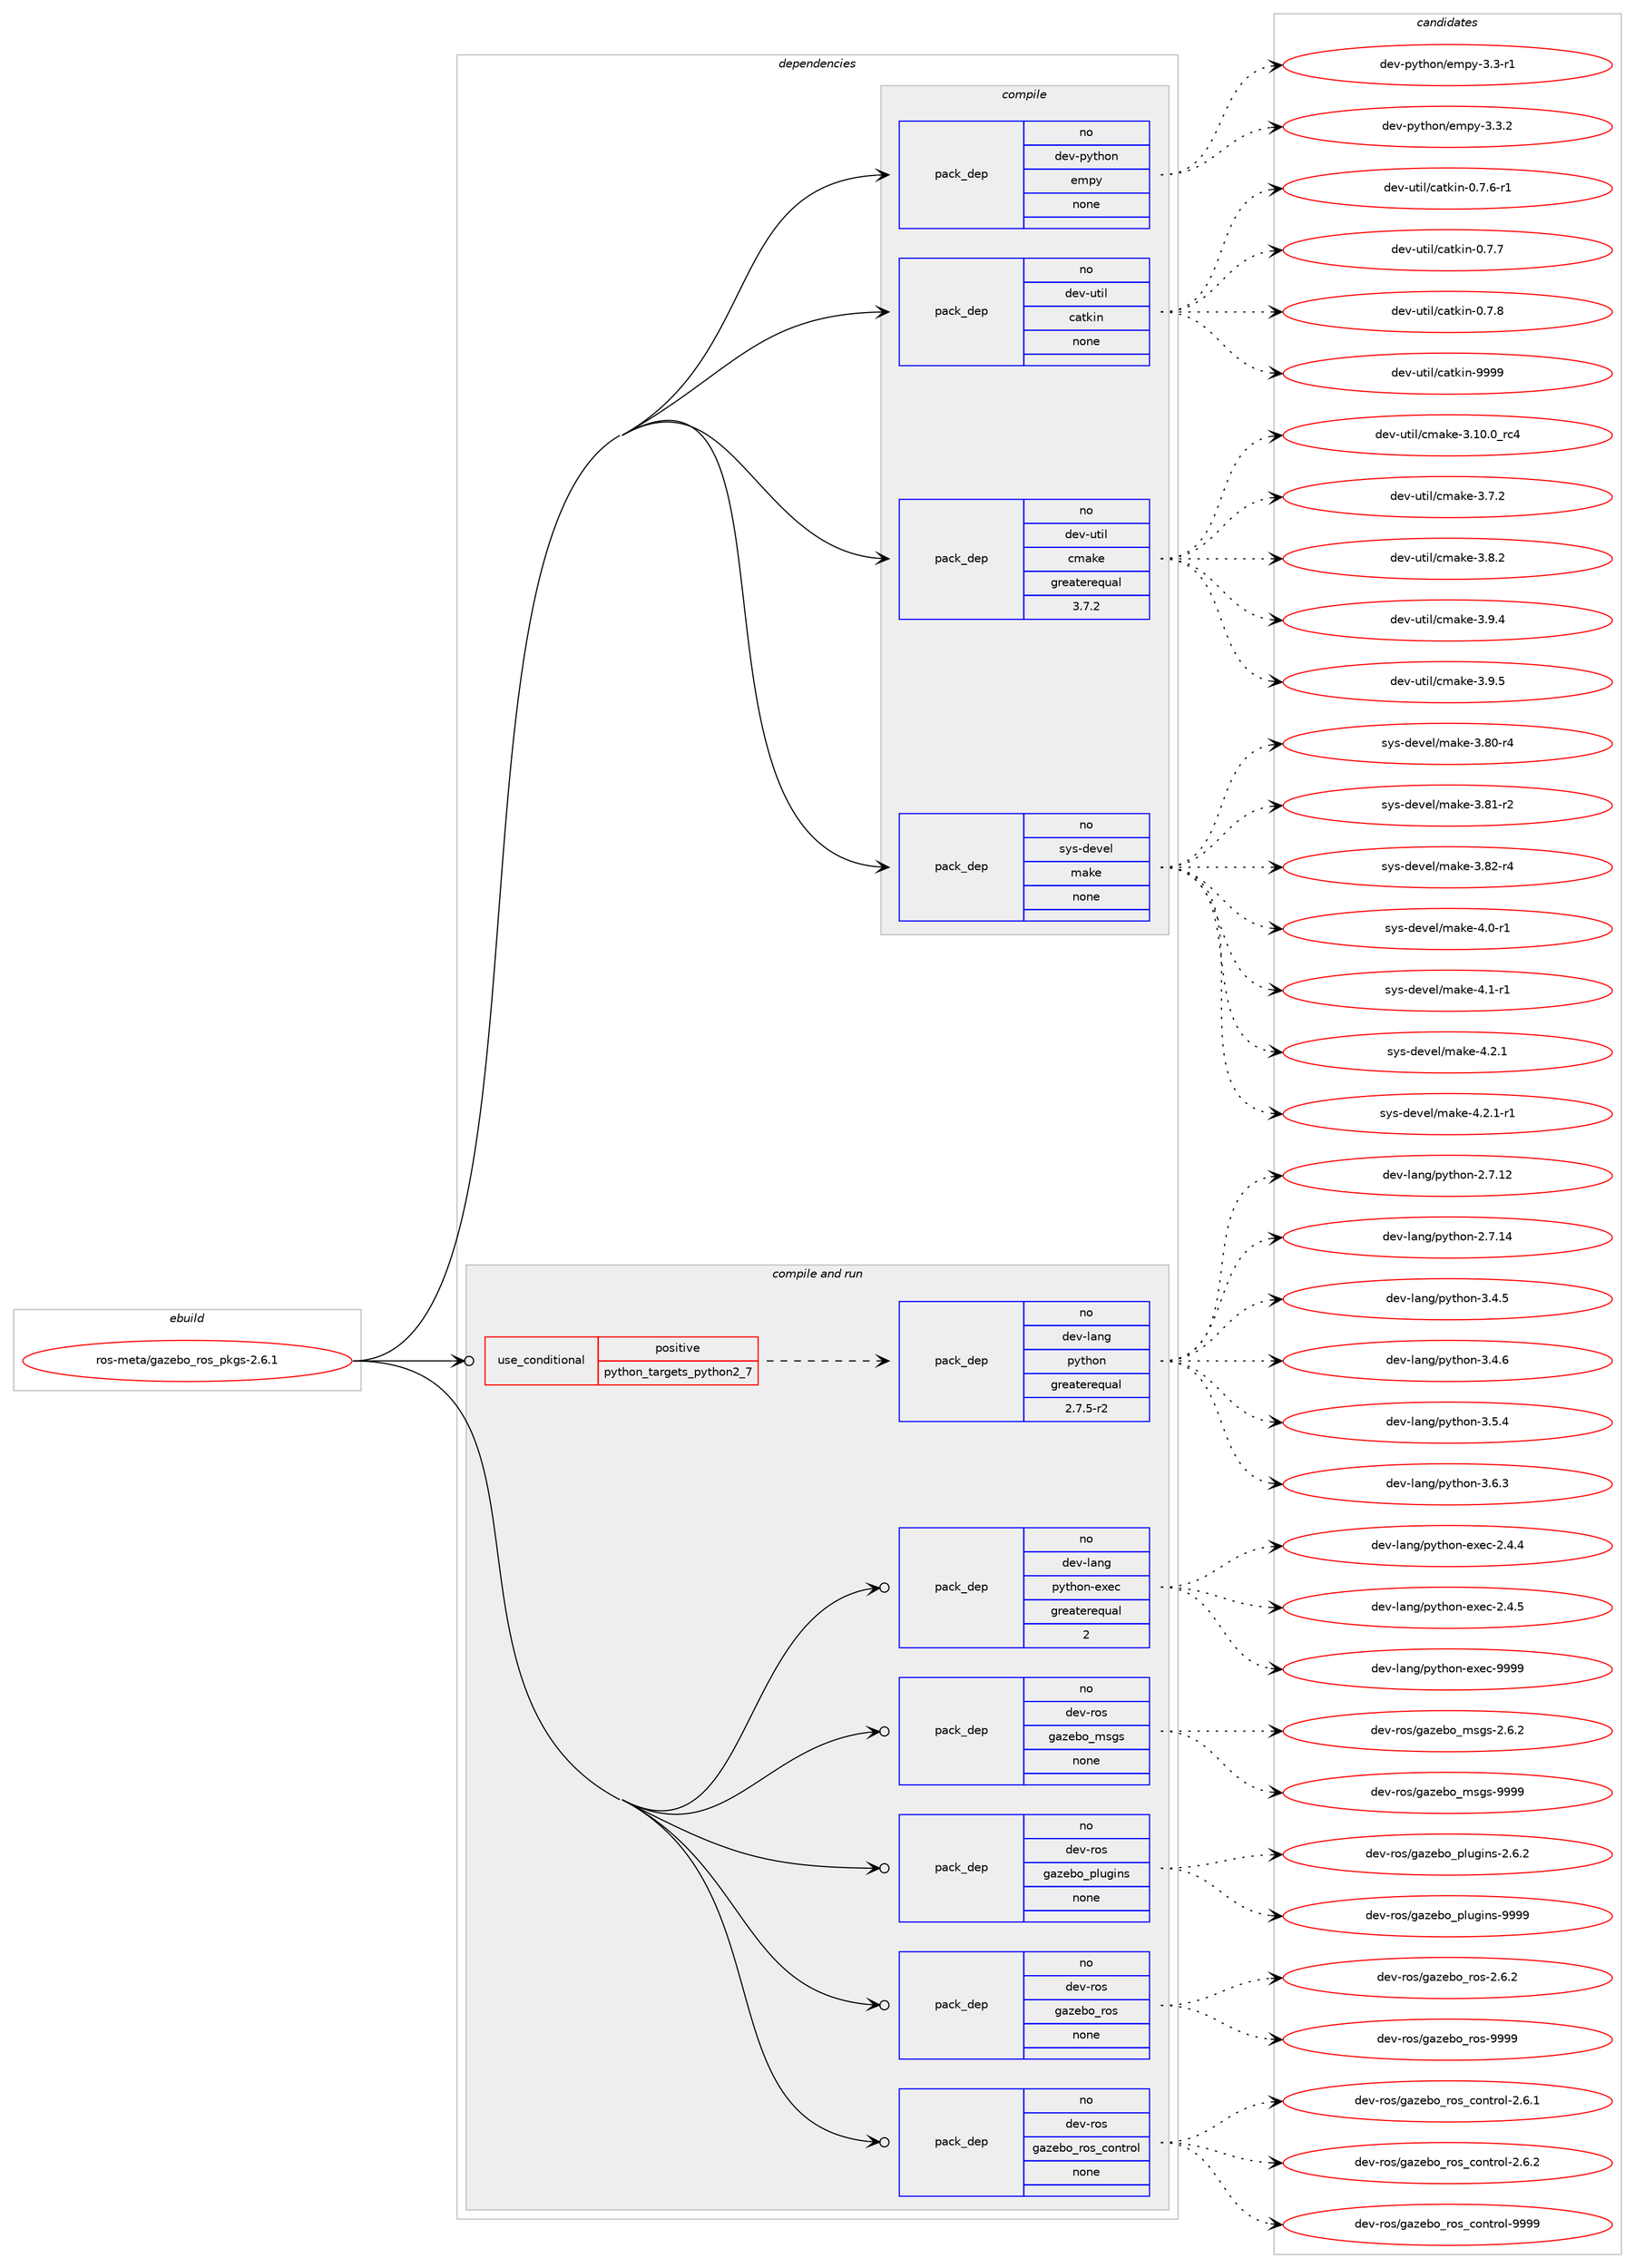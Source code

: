 digraph prolog {

# *************
# Graph options
# *************

newrank=true;
concentrate=true;
compound=true;
graph [rankdir=LR,fontname=Helvetica,fontsize=10,ranksep=1.5];#, ranksep=2.5, nodesep=0.2];
edge  [arrowhead=vee];
node  [fontname=Helvetica,fontsize=10];

# **********
# The ebuild
# **********

subgraph cluster_leftcol {
color=gray;
rank=same;
label=<<i>ebuild</i>>;
id [label="ros-meta/gazebo_ros_pkgs-2.6.1", color=red, width=4, href="../ros-meta/gazebo_ros_pkgs-2.6.1.svg"];
}

# ****************
# The dependencies
# ****************

subgraph cluster_midcol {
color=gray;
label=<<i>dependencies</i>>;
subgraph cluster_compile {
fillcolor="#eeeeee";
style=filled;
label=<<i>compile</i>>;
subgraph pack324653 {
dependency441251 [label=<<TABLE BORDER="0" CELLBORDER="1" CELLSPACING="0" CELLPADDING="4" WIDTH="220"><TR><TD ROWSPAN="6" CELLPADDING="30">pack_dep</TD></TR><TR><TD WIDTH="110">no</TD></TR><TR><TD>dev-python</TD></TR><TR><TD>empy</TD></TR><TR><TD>none</TD></TR><TR><TD></TD></TR></TABLE>>, shape=none, color=blue];
}
id:e -> dependency441251:w [weight=20,style="solid",arrowhead="vee"];
subgraph pack324654 {
dependency441252 [label=<<TABLE BORDER="0" CELLBORDER="1" CELLSPACING="0" CELLPADDING="4" WIDTH="220"><TR><TD ROWSPAN="6" CELLPADDING="30">pack_dep</TD></TR><TR><TD WIDTH="110">no</TD></TR><TR><TD>dev-util</TD></TR><TR><TD>catkin</TD></TR><TR><TD>none</TD></TR><TR><TD></TD></TR></TABLE>>, shape=none, color=blue];
}
id:e -> dependency441252:w [weight=20,style="solid",arrowhead="vee"];
subgraph pack324655 {
dependency441253 [label=<<TABLE BORDER="0" CELLBORDER="1" CELLSPACING="0" CELLPADDING="4" WIDTH="220"><TR><TD ROWSPAN="6" CELLPADDING="30">pack_dep</TD></TR><TR><TD WIDTH="110">no</TD></TR><TR><TD>dev-util</TD></TR><TR><TD>cmake</TD></TR><TR><TD>greaterequal</TD></TR><TR><TD>3.7.2</TD></TR></TABLE>>, shape=none, color=blue];
}
id:e -> dependency441253:w [weight=20,style="solid",arrowhead="vee"];
subgraph pack324656 {
dependency441254 [label=<<TABLE BORDER="0" CELLBORDER="1" CELLSPACING="0" CELLPADDING="4" WIDTH="220"><TR><TD ROWSPAN="6" CELLPADDING="30">pack_dep</TD></TR><TR><TD WIDTH="110">no</TD></TR><TR><TD>sys-devel</TD></TR><TR><TD>make</TD></TR><TR><TD>none</TD></TR><TR><TD></TD></TR></TABLE>>, shape=none, color=blue];
}
id:e -> dependency441254:w [weight=20,style="solid",arrowhead="vee"];
}
subgraph cluster_compileandrun {
fillcolor="#eeeeee";
style=filled;
label=<<i>compile and run</i>>;
subgraph cond108949 {
dependency441255 [label=<<TABLE BORDER="0" CELLBORDER="1" CELLSPACING="0" CELLPADDING="4"><TR><TD ROWSPAN="3" CELLPADDING="10">use_conditional</TD></TR><TR><TD>positive</TD></TR><TR><TD>python_targets_python2_7</TD></TR></TABLE>>, shape=none, color=red];
subgraph pack324657 {
dependency441256 [label=<<TABLE BORDER="0" CELLBORDER="1" CELLSPACING="0" CELLPADDING="4" WIDTH="220"><TR><TD ROWSPAN="6" CELLPADDING="30">pack_dep</TD></TR><TR><TD WIDTH="110">no</TD></TR><TR><TD>dev-lang</TD></TR><TR><TD>python</TD></TR><TR><TD>greaterequal</TD></TR><TR><TD>2.7.5-r2</TD></TR></TABLE>>, shape=none, color=blue];
}
dependency441255:e -> dependency441256:w [weight=20,style="dashed",arrowhead="vee"];
}
id:e -> dependency441255:w [weight=20,style="solid",arrowhead="odotvee"];
subgraph pack324658 {
dependency441257 [label=<<TABLE BORDER="0" CELLBORDER="1" CELLSPACING="0" CELLPADDING="4" WIDTH="220"><TR><TD ROWSPAN="6" CELLPADDING="30">pack_dep</TD></TR><TR><TD WIDTH="110">no</TD></TR><TR><TD>dev-lang</TD></TR><TR><TD>python-exec</TD></TR><TR><TD>greaterequal</TD></TR><TR><TD>2</TD></TR></TABLE>>, shape=none, color=blue];
}
id:e -> dependency441257:w [weight=20,style="solid",arrowhead="odotvee"];
subgraph pack324659 {
dependency441258 [label=<<TABLE BORDER="0" CELLBORDER="1" CELLSPACING="0" CELLPADDING="4" WIDTH="220"><TR><TD ROWSPAN="6" CELLPADDING="30">pack_dep</TD></TR><TR><TD WIDTH="110">no</TD></TR><TR><TD>dev-ros</TD></TR><TR><TD>gazebo_msgs</TD></TR><TR><TD>none</TD></TR><TR><TD></TD></TR></TABLE>>, shape=none, color=blue];
}
id:e -> dependency441258:w [weight=20,style="solid",arrowhead="odotvee"];
subgraph pack324660 {
dependency441259 [label=<<TABLE BORDER="0" CELLBORDER="1" CELLSPACING="0" CELLPADDING="4" WIDTH="220"><TR><TD ROWSPAN="6" CELLPADDING="30">pack_dep</TD></TR><TR><TD WIDTH="110">no</TD></TR><TR><TD>dev-ros</TD></TR><TR><TD>gazebo_plugins</TD></TR><TR><TD>none</TD></TR><TR><TD></TD></TR></TABLE>>, shape=none, color=blue];
}
id:e -> dependency441259:w [weight=20,style="solid",arrowhead="odotvee"];
subgraph pack324661 {
dependency441260 [label=<<TABLE BORDER="0" CELLBORDER="1" CELLSPACING="0" CELLPADDING="4" WIDTH="220"><TR><TD ROWSPAN="6" CELLPADDING="30">pack_dep</TD></TR><TR><TD WIDTH="110">no</TD></TR><TR><TD>dev-ros</TD></TR><TR><TD>gazebo_ros</TD></TR><TR><TD>none</TD></TR><TR><TD></TD></TR></TABLE>>, shape=none, color=blue];
}
id:e -> dependency441260:w [weight=20,style="solid",arrowhead="odotvee"];
subgraph pack324662 {
dependency441261 [label=<<TABLE BORDER="0" CELLBORDER="1" CELLSPACING="0" CELLPADDING="4" WIDTH="220"><TR><TD ROWSPAN="6" CELLPADDING="30">pack_dep</TD></TR><TR><TD WIDTH="110">no</TD></TR><TR><TD>dev-ros</TD></TR><TR><TD>gazebo_ros_control</TD></TR><TR><TD>none</TD></TR><TR><TD></TD></TR></TABLE>>, shape=none, color=blue];
}
id:e -> dependency441261:w [weight=20,style="solid",arrowhead="odotvee"];
}
subgraph cluster_run {
fillcolor="#eeeeee";
style=filled;
label=<<i>run</i>>;
}
}

# **************
# The candidates
# **************

subgraph cluster_choices {
rank=same;
color=gray;
label=<<i>candidates</i>>;

subgraph choice324653 {
color=black;
nodesep=1;
choice1001011184511212111610411111047101109112121455146514511449 [label="dev-python/empy-3.3-r1", color=red, width=4,href="../dev-python/empy-3.3-r1.svg"];
choice1001011184511212111610411111047101109112121455146514650 [label="dev-python/empy-3.3.2", color=red, width=4,href="../dev-python/empy-3.3.2.svg"];
dependency441251:e -> choice1001011184511212111610411111047101109112121455146514511449:w [style=dotted,weight="100"];
dependency441251:e -> choice1001011184511212111610411111047101109112121455146514650:w [style=dotted,weight="100"];
}
subgraph choice324654 {
color=black;
nodesep=1;
choice100101118451171161051084799971161071051104548465546544511449 [label="dev-util/catkin-0.7.6-r1", color=red, width=4,href="../dev-util/catkin-0.7.6-r1.svg"];
choice10010111845117116105108479997116107105110454846554655 [label="dev-util/catkin-0.7.7", color=red, width=4,href="../dev-util/catkin-0.7.7.svg"];
choice10010111845117116105108479997116107105110454846554656 [label="dev-util/catkin-0.7.8", color=red, width=4,href="../dev-util/catkin-0.7.8.svg"];
choice100101118451171161051084799971161071051104557575757 [label="dev-util/catkin-9999", color=red, width=4,href="../dev-util/catkin-9999.svg"];
dependency441252:e -> choice100101118451171161051084799971161071051104548465546544511449:w [style=dotted,weight="100"];
dependency441252:e -> choice10010111845117116105108479997116107105110454846554655:w [style=dotted,weight="100"];
dependency441252:e -> choice10010111845117116105108479997116107105110454846554656:w [style=dotted,weight="100"];
dependency441252:e -> choice100101118451171161051084799971161071051104557575757:w [style=dotted,weight="100"];
}
subgraph choice324655 {
color=black;
nodesep=1;
choice1001011184511711610510847991099710710145514649484648951149952 [label="dev-util/cmake-3.10.0_rc4", color=red, width=4,href="../dev-util/cmake-3.10.0_rc4.svg"];
choice10010111845117116105108479910997107101455146554650 [label="dev-util/cmake-3.7.2", color=red, width=4,href="../dev-util/cmake-3.7.2.svg"];
choice10010111845117116105108479910997107101455146564650 [label="dev-util/cmake-3.8.2", color=red, width=4,href="../dev-util/cmake-3.8.2.svg"];
choice10010111845117116105108479910997107101455146574652 [label="dev-util/cmake-3.9.4", color=red, width=4,href="../dev-util/cmake-3.9.4.svg"];
choice10010111845117116105108479910997107101455146574653 [label="dev-util/cmake-3.9.5", color=red, width=4,href="../dev-util/cmake-3.9.5.svg"];
dependency441253:e -> choice1001011184511711610510847991099710710145514649484648951149952:w [style=dotted,weight="100"];
dependency441253:e -> choice10010111845117116105108479910997107101455146554650:w [style=dotted,weight="100"];
dependency441253:e -> choice10010111845117116105108479910997107101455146564650:w [style=dotted,weight="100"];
dependency441253:e -> choice10010111845117116105108479910997107101455146574652:w [style=dotted,weight="100"];
dependency441253:e -> choice10010111845117116105108479910997107101455146574653:w [style=dotted,weight="100"];
}
subgraph choice324656 {
color=black;
nodesep=1;
choice11512111545100101118101108471099710710145514656484511452 [label="sys-devel/make-3.80-r4", color=red, width=4,href="../sys-devel/make-3.80-r4.svg"];
choice11512111545100101118101108471099710710145514656494511450 [label="sys-devel/make-3.81-r2", color=red, width=4,href="../sys-devel/make-3.81-r2.svg"];
choice11512111545100101118101108471099710710145514656504511452 [label="sys-devel/make-3.82-r4", color=red, width=4,href="../sys-devel/make-3.82-r4.svg"];
choice115121115451001011181011084710997107101455246484511449 [label="sys-devel/make-4.0-r1", color=red, width=4,href="../sys-devel/make-4.0-r1.svg"];
choice115121115451001011181011084710997107101455246494511449 [label="sys-devel/make-4.1-r1", color=red, width=4,href="../sys-devel/make-4.1-r1.svg"];
choice115121115451001011181011084710997107101455246504649 [label="sys-devel/make-4.2.1", color=red, width=4,href="../sys-devel/make-4.2.1.svg"];
choice1151211154510010111810110847109971071014552465046494511449 [label="sys-devel/make-4.2.1-r1", color=red, width=4,href="../sys-devel/make-4.2.1-r1.svg"];
dependency441254:e -> choice11512111545100101118101108471099710710145514656484511452:w [style=dotted,weight="100"];
dependency441254:e -> choice11512111545100101118101108471099710710145514656494511450:w [style=dotted,weight="100"];
dependency441254:e -> choice11512111545100101118101108471099710710145514656504511452:w [style=dotted,weight="100"];
dependency441254:e -> choice115121115451001011181011084710997107101455246484511449:w [style=dotted,weight="100"];
dependency441254:e -> choice115121115451001011181011084710997107101455246494511449:w [style=dotted,weight="100"];
dependency441254:e -> choice115121115451001011181011084710997107101455246504649:w [style=dotted,weight="100"];
dependency441254:e -> choice1151211154510010111810110847109971071014552465046494511449:w [style=dotted,weight="100"];
}
subgraph choice324657 {
color=black;
nodesep=1;
choice10010111845108971101034711212111610411111045504655464950 [label="dev-lang/python-2.7.12", color=red, width=4,href="../dev-lang/python-2.7.12.svg"];
choice10010111845108971101034711212111610411111045504655464952 [label="dev-lang/python-2.7.14", color=red, width=4,href="../dev-lang/python-2.7.14.svg"];
choice100101118451089711010347112121116104111110455146524653 [label="dev-lang/python-3.4.5", color=red, width=4,href="../dev-lang/python-3.4.5.svg"];
choice100101118451089711010347112121116104111110455146524654 [label="dev-lang/python-3.4.6", color=red, width=4,href="../dev-lang/python-3.4.6.svg"];
choice100101118451089711010347112121116104111110455146534652 [label="dev-lang/python-3.5.4", color=red, width=4,href="../dev-lang/python-3.5.4.svg"];
choice100101118451089711010347112121116104111110455146544651 [label="dev-lang/python-3.6.3", color=red, width=4,href="../dev-lang/python-3.6.3.svg"];
dependency441256:e -> choice10010111845108971101034711212111610411111045504655464950:w [style=dotted,weight="100"];
dependency441256:e -> choice10010111845108971101034711212111610411111045504655464952:w [style=dotted,weight="100"];
dependency441256:e -> choice100101118451089711010347112121116104111110455146524653:w [style=dotted,weight="100"];
dependency441256:e -> choice100101118451089711010347112121116104111110455146524654:w [style=dotted,weight="100"];
dependency441256:e -> choice100101118451089711010347112121116104111110455146534652:w [style=dotted,weight="100"];
dependency441256:e -> choice100101118451089711010347112121116104111110455146544651:w [style=dotted,weight="100"];
}
subgraph choice324658 {
color=black;
nodesep=1;
choice1001011184510897110103471121211161041111104510112010199455046524652 [label="dev-lang/python-exec-2.4.4", color=red, width=4,href="../dev-lang/python-exec-2.4.4.svg"];
choice1001011184510897110103471121211161041111104510112010199455046524653 [label="dev-lang/python-exec-2.4.5", color=red, width=4,href="../dev-lang/python-exec-2.4.5.svg"];
choice10010111845108971101034711212111610411111045101120101994557575757 [label="dev-lang/python-exec-9999", color=red, width=4,href="../dev-lang/python-exec-9999.svg"];
dependency441257:e -> choice1001011184510897110103471121211161041111104510112010199455046524652:w [style=dotted,weight="100"];
dependency441257:e -> choice1001011184510897110103471121211161041111104510112010199455046524653:w [style=dotted,weight="100"];
dependency441257:e -> choice10010111845108971101034711212111610411111045101120101994557575757:w [style=dotted,weight="100"];
}
subgraph choice324659 {
color=black;
nodesep=1;
choice1001011184511411111547103971221019811195109115103115455046544650 [label="dev-ros/gazebo_msgs-2.6.2", color=red, width=4,href="../dev-ros/gazebo_msgs-2.6.2.svg"];
choice10010111845114111115471039712210198111951091151031154557575757 [label="dev-ros/gazebo_msgs-9999", color=red, width=4,href="../dev-ros/gazebo_msgs-9999.svg"];
dependency441258:e -> choice1001011184511411111547103971221019811195109115103115455046544650:w [style=dotted,weight="100"];
dependency441258:e -> choice10010111845114111115471039712210198111951091151031154557575757:w [style=dotted,weight="100"];
}
subgraph choice324660 {
color=black;
nodesep=1;
choice1001011184511411111547103971221019811195112108117103105110115455046544650 [label="dev-ros/gazebo_plugins-2.6.2", color=red, width=4,href="../dev-ros/gazebo_plugins-2.6.2.svg"];
choice10010111845114111115471039712210198111951121081171031051101154557575757 [label="dev-ros/gazebo_plugins-9999", color=red, width=4,href="../dev-ros/gazebo_plugins-9999.svg"];
dependency441259:e -> choice1001011184511411111547103971221019811195112108117103105110115455046544650:w [style=dotted,weight="100"];
dependency441259:e -> choice10010111845114111115471039712210198111951121081171031051101154557575757:w [style=dotted,weight="100"];
}
subgraph choice324661 {
color=black;
nodesep=1;
choice1001011184511411111547103971221019811195114111115455046544650 [label="dev-ros/gazebo_ros-2.6.2", color=red, width=4,href="../dev-ros/gazebo_ros-2.6.2.svg"];
choice10010111845114111115471039712210198111951141111154557575757 [label="dev-ros/gazebo_ros-9999", color=red, width=4,href="../dev-ros/gazebo_ros-9999.svg"];
dependency441260:e -> choice1001011184511411111547103971221019811195114111115455046544650:w [style=dotted,weight="100"];
dependency441260:e -> choice10010111845114111115471039712210198111951141111154557575757:w [style=dotted,weight="100"];
}
subgraph choice324662 {
color=black;
nodesep=1;
choice10010111845114111115471039712210198111951141111159599111110116114111108455046544649 [label="dev-ros/gazebo_ros_control-2.6.1", color=red, width=4,href="../dev-ros/gazebo_ros_control-2.6.1.svg"];
choice10010111845114111115471039712210198111951141111159599111110116114111108455046544650 [label="dev-ros/gazebo_ros_control-2.6.2", color=red, width=4,href="../dev-ros/gazebo_ros_control-2.6.2.svg"];
choice100101118451141111154710397122101981119511411111595991111101161141111084557575757 [label="dev-ros/gazebo_ros_control-9999", color=red, width=4,href="../dev-ros/gazebo_ros_control-9999.svg"];
dependency441261:e -> choice10010111845114111115471039712210198111951141111159599111110116114111108455046544649:w [style=dotted,weight="100"];
dependency441261:e -> choice10010111845114111115471039712210198111951141111159599111110116114111108455046544650:w [style=dotted,weight="100"];
dependency441261:e -> choice100101118451141111154710397122101981119511411111595991111101161141111084557575757:w [style=dotted,weight="100"];
}
}

}
